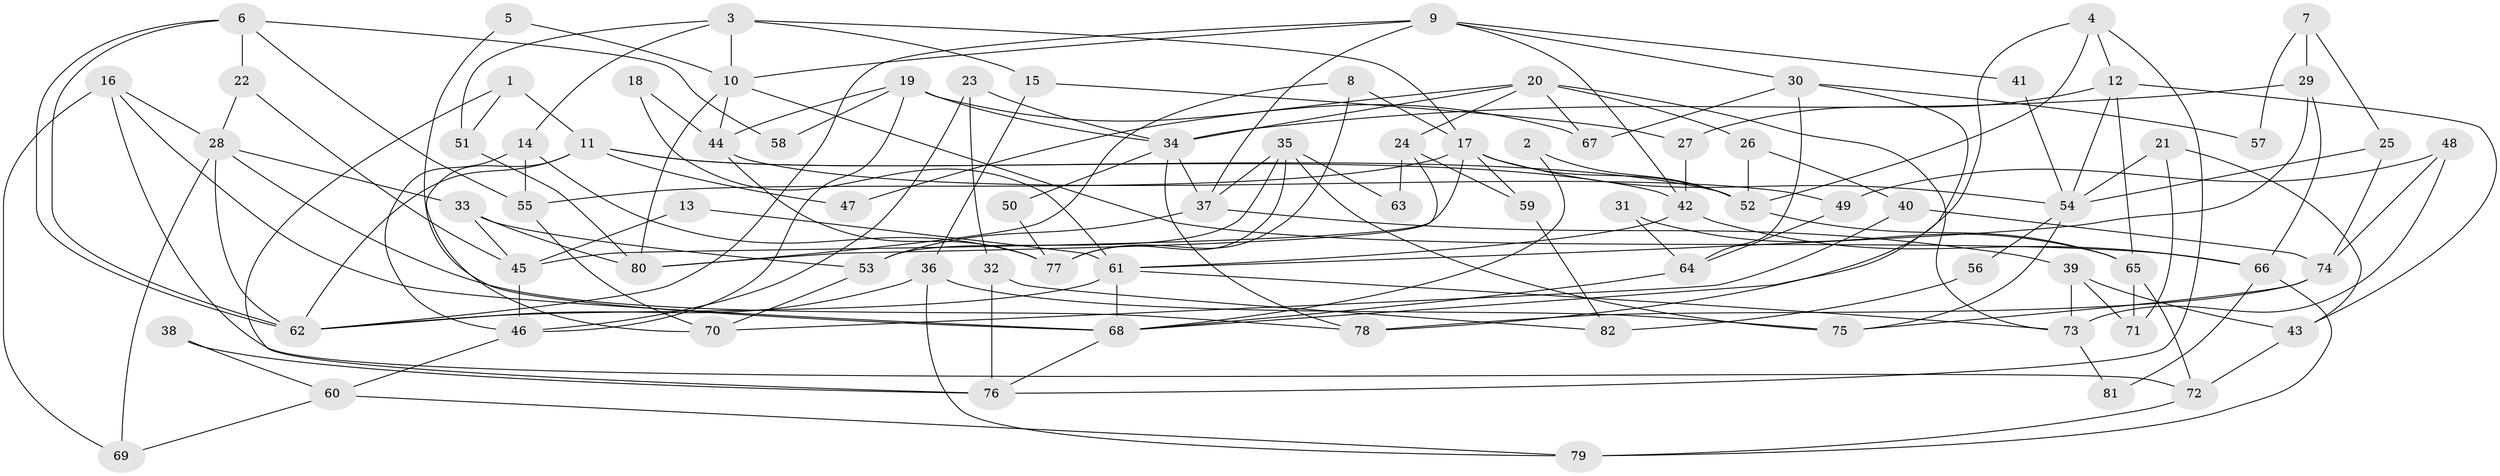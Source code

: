 // Generated by graph-tools (version 1.1) at 2025/26/03/09/25 03:26:20]
// undirected, 82 vertices, 164 edges
graph export_dot {
graph [start="1"]
  node [color=gray90,style=filled];
  1;
  2;
  3;
  4;
  5;
  6;
  7;
  8;
  9;
  10;
  11;
  12;
  13;
  14;
  15;
  16;
  17;
  18;
  19;
  20;
  21;
  22;
  23;
  24;
  25;
  26;
  27;
  28;
  29;
  30;
  31;
  32;
  33;
  34;
  35;
  36;
  37;
  38;
  39;
  40;
  41;
  42;
  43;
  44;
  45;
  46;
  47;
  48;
  49;
  50;
  51;
  52;
  53;
  54;
  55;
  56;
  57;
  58;
  59;
  60;
  61;
  62;
  63;
  64;
  65;
  66;
  67;
  68;
  69;
  70;
  71;
  72;
  73;
  74;
  75;
  76;
  77;
  78;
  79;
  80;
  81;
  82;
  1 -- 51;
  1 -- 11;
  1 -- 76;
  2 -- 68;
  2 -- 52;
  3 -- 17;
  3 -- 10;
  3 -- 14;
  3 -- 15;
  3 -- 51;
  4 -- 68;
  4 -- 12;
  4 -- 52;
  4 -- 76;
  5 -- 68;
  5 -- 10;
  6 -- 22;
  6 -- 62;
  6 -- 62;
  6 -- 55;
  6 -- 58;
  7 -- 29;
  7 -- 25;
  7 -- 57;
  8 -- 17;
  8 -- 80;
  8 -- 77;
  9 -- 62;
  9 -- 37;
  9 -- 10;
  9 -- 30;
  9 -- 41;
  9 -- 42;
  10 -- 66;
  10 -- 44;
  10 -- 80;
  11 -- 62;
  11 -- 52;
  11 -- 42;
  11 -- 47;
  11 -- 70;
  12 -- 27;
  12 -- 65;
  12 -- 43;
  12 -- 54;
  13 -- 61;
  13 -- 45;
  14 -- 55;
  14 -- 46;
  14 -- 77;
  15 -- 36;
  15 -- 27;
  16 -- 72;
  16 -- 68;
  16 -- 28;
  16 -- 69;
  17 -- 54;
  17 -- 45;
  17 -- 52;
  17 -- 55;
  17 -- 59;
  18 -- 61;
  18 -- 44;
  19 -- 34;
  19 -- 44;
  19 -- 46;
  19 -- 58;
  19 -- 67;
  20 -- 67;
  20 -- 73;
  20 -- 24;
  20 -- 26;
  20 -- 34;
  20 -- 47;
  21 -- 54;
  21 -- 43;
  21 -- 71;
  22 -- 45;
  22 -- 28;
  23 -- 34;
  23 -- 46;
  23 -- 32;
  24 -- 80;
  24 -- 59;
  24 -- 63;
  25 -- 54;
  25 -- 74;
  26 -- 52;
  26 -- 40;
  27 -- 42;
  28 -- 78;
  28 -- 33;
  28 -- 62;
  28 -- 69;
  29 -- 61;
  29 -- 34;
  29 -- 66;
  30 -- 78;
  30 -- 57;
  30 -- 64;
  30 -- 67;
  31 -- 64;
  31 -- 65;
  32 -- 76;
  32 -- 82;
  33 -- 53;
  33 -- 45;
  33 -- 80;
  34 -- 37;
  34 -- 50;
  34 -- 78;
  35 -- 75;
  35 -- 77;
  35 -- 37;
  35 -- 53;
  35 -- 63;
  36 -- 62;
  36 -- 79;
  36 -- 75;
  37 -- 53;
  37 -- 39;
  38 -- 60;
  38 -- 76;
  39 -- 71;
  39 -- 43;
  39 -- 73;
  40 -- 70;
  40 -- 74;
  41 -- 54;
  42 -- 61;
  42 -- 66;
  43 -- 72;
  44 -- 77;
  44 -- 49;
  45 -- 46;
  46 -- 60;
  48 -- 49;
  48 -- 73;
  48 -- 74;
  49 -- 64;
  50 -- 77;
  51 -- 80;
  52 -- 65;
  53 -- 70;
  54 -- 75;
  54 -- 56;
  55 -- 70;
  56 -- 82;
  59 -- 82;
  60 -- 69;
  60 -- 79;
  61 -- 62;
  61 -- 68;
  61 -- 73;
  64 -- 68;
  65 -- 72;
  65 -- 71;
  66 -- 79;
  66 -- 81;
  68 -- 76;
  72 -- 79;
  73 -- 81;
  74 -- 75;
  74 -- 78;
}
